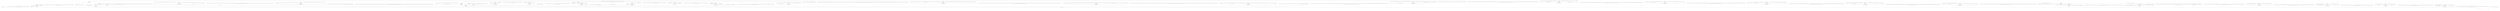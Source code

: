 digraph G { 

                graph [fontname = "STIX Two Math"];
                 node [fontname = "STIX Two Math"];
                 edge [fontname = "STIX Two Math"];
                rankdir=LR;
   node1 [shape="plaintext",label=""];
   
   node2 [shape="box",style="rounded",label="Mux\n h: ⟨⟨a, b⟩, ⟨c, d⟩⟩ ⟼ {⟨b, ⟨a, d, c⟩⟩}\n h*: ⟨A, ⟨B, C, D⟩⟩ ⟼ {⟨⟨B, A⟩, ⟨D, C⟩⟩}"];
   
   node3 [shape="box",style="rounded",label="MeetNDualDP\n h: a ⟼ {⟨a, a⟩}\n h*: ⟨r1, r2⟩ ⟼ {r1 ∨ r2}"];
   
   node4 [shape="box",style="rounded",label="IdentityDP\n h: f ⟼ {f}\n h*: r ⟼ {r}"];
   
   node5 [shape="plaintext",label="|"];
   
   node6 [shape="plaintext",label="|"];
   
   node7 [shape="box",style="rounded",label="Mux\n h: ⟨⟨a, b⟩, ⟨c, d, e⟩⟩ ⟼ {⟨b, ⟨⟨c, ⟨d, e⟩⟩, a⟩⟩}\n h*: ⟨A, ⟨⟨B, ⟨C, D⟩⟩, E⟩⟩ ⟼ {⟨⟨E, A⟩, ⟨B, C, D⟩⟩}"];
   
   node8 [shape="box",style="rounded",label="IdentityDP\n h: f ⟼ {f}\n h*: r ⟼ {r}"];
   
   node9 [shape="box",style="rounded",label="CatalogueDP\n h: f ⟼ Min { r_i | f_i ≽ f}\n h*: r ⟼ Max { f_i | r_i ≼ f}"];
   
   node10 [shape="box",style="rounded",label="Mux\n h: ⟨a, b, c, d, e, f, g, h, i, j, k, l⟩ ⟼ {⟨⟨h, k, ⟨⟨e, d, f, g⟩⟩, ⟨⟨a, c, b⟩⟩, ⟨⟨j, i⟩⟩⟩, l⟩}\n h*: ⟨⟨A, B, ⟨⟨C, D, E, F⟩⟩, ⟨⟨G, H, I⟩⟩, ⟨⟨J, K⟩⟩⟩, L⟩ ⟼ {⟨G, I, H, D, C, E, F, A, K, J, B, L⟩}"];
   
   node11 [shape="box",style="rounded",label="IdentityDP\n h: f ⟼ {f}\n h*: r ⟼ {r}"];
   
   node12 [shape="box",style="rounded",label="LimitMaximals\n h: f ⟼ {⟨⟩} if f ∈ ↓{⊤ s}, else ø\n h*: ⟨⟩ ⟼ {⊤ s}"];
   
   node13 [shape="plaintext",label="|"];
   
   node14 [shape="plaintext",label="|"];
   
   node15 [shape="box",style="rounded",label="Mux\n h: ⟨⟨a, b, ⟨⟨c, d, e, f⟩⟩, ⟨⟨g, h, i⟩⟩, ⟨⟨j, k⟩⟩⟩, ⟨⟩⟩ ⟼ {⟨⟨b, ⟨⟨c, d, e, f⟩⟩, ⟨⟨g, h, i⟩⟩, ⟨⟨j, k⟩⟩⟩, a⟩}\n h*: ⟨⟨A, ⟨⟨B, C, D, E⟩⟩, ⟨⟨F, G, H⟩⟩, ⟨⟨I, J⟩⟩⟩, K⟩ ⟼ {⟨⟨K, A, ⟨⟨B, C, D, E⟩⟩, ⟨⟨F, G, H⟩⟩, ⟨⟨I, J⟩⟩⟩, ⟨⟩⟩}"];
   
   node16 [shape="box",style="rounded",label="IdentityDP\n h: f ⟼ {f}\n h*: r ⟼ {r}"];
   
   node17 [shape="box",style="rounded",label="CatalogueDP\n h: f ⟼ Min { r_i | f_i ≽ f}\n h*: r ⟼ Max { f_i | r_i ≼ f}"];
   
   node18 [shape="plaintext",label="|"];
   
   node19 [shape="plaintext",label="|"];
   
   node20 [shape="box",style="rounded",label="IdentityDP\n h: f ⟼ {f}\n h*: r ⟼ {r}"];
   
   node21 [shape="plaintext",label="|"];
   
   node22 [shape="plaintext",label="|"];
   
   node23 [shape="box",style="rounded",label="Mux\n h: ⟨⟨⟨a, ⟨⟨b, c, d, e⟩⟩, ⟨⟨f, g, h⟩⟩, ⟨⟨i, j⟩⟩⟩, k⟩, ⟨l, m⟩⟩ ⟼ {⟨⟨a, ⟨⟨b, c, d, e⟩⟩, ⟨⟨f, g, h⟩⟩, ⟨⟨i, j⟩⟩⟩, ⟨⟨l, m⟩, k⟩⟩}\n h*: ⟨⟨A, ⟨⟨B, C, D, E⟩⟩, ⟨⟨F, G, H⟩⟩, ⟨⟨I, J⟩⟩⟩, ⟨⟨K, L⟩, M⟩⟩ ⟼ {⟨⟨⟨A, ⟨⟨B, C, D, E⟩⟩, ⟨⟨F, G, H⟩⟩, ⟨⟨I, J⟩⟩⟩, M⟩, ⟨K, L⟩⟩}"];
   
   node24 [shape="box",style="rounded",label="IdentityDP\n h: f ⟼ {f}\n h*: r ⟼ {r}"];
   
   node25 [shape="box",style="rounded",label="CatalogueDP\n h: f ⟼ Min { r_i | f_i ≽ f}\n h*: r ⟼ Max { f_i | r_i ≼ f}"];
   
   node26 [shape="box",style="rounded",label="Mux\n h: ⟨a, b, c, d⟩ ⟼ {⟨⟨a, b, d⟩, c⟩}\n h*: ⟨⟨A, B, C⟩, D⟩ ⟼ {⟨A, B, D, C⟩}"];
   
   node27 [shape="box",style="rounded",label="IdentityDP\n h: f ⟼ {f}\n h*: r ⟼ {r}"];
   
   node28 [shape="box",style="rounded",label="CatalogueDP\n h: f ⟼ Min { r_i | f_i ≽ f}\n h*: r ⟼ Max { f_i | r_i ≼ f}"];
   
   node29 [shape="plaintext",label="|"];
   
   node30 [shape="plaintext",label="|"];
   
   node31 [shape="box",style="rounded",label="Mux\n h: ⟨⟨a, b, c⟩, d⟩ ⟼ {⟨⟨b, c, d⟩, a⟩}\n h*: ⟨⟨A, B, C⟩, D⟩ ⟼ {⟨⟨D, A, B⟩, C⟩}"];
   
   node32 [shape="box",style="rounded",label="IdentityDP\n h: f ⟼ {f}\n h*: r ⟼ {r}"];
   
   node33 [shape="box",style="rounded",label="Conversion\n h: f ⟼ {ceil(f)}\n h*: r ⟼ {(float) r}"];
   
   node34 [shape="plaintext",label="|"];
   
   node35 [shape="plaintext",label="|"];
   
   node36 [shape="box",style="rounded",label="IdentityDP\n h: f ⟼ {f}\n h*: r ⟼ {r}"];
   
   node37 [shape="plaintext",label="|"];
   
   node38 [shape="plaintext",label="|"];
   
   node39 [shape="box",style="rounded",label="Mux\n h: ⟨⟨⟨a, b, c⟩, d⟩, e⟩ ⟼ {⟨⟨a, b, d⟩, ⟨e, c⟩⟩}\n h*: ⟨⟨A, B, C⟩, ⟨D, E⟩⟩ ⟼ {⟨⟨⟨A, B, E⟩, C⟩, D⟩}"];
   
   node40 [shape="box",style="rounded",label="IdentityDP\n h: f ⟼ {f}\n h*: r ⟼ {r}"];
   
   node41 [shape="box",style="rounded",label="CatalogueDP\n h: f ⟼ Min { r_i | f_i ≽ f}\n h*: r ⟼ Max { f_i | r_i ≼ f}"];
   
   node42 [shape="box",style="rounded",label="IdentityDP\n h: f ⟼ {f}\n h*: r ⟼ {r}"];
   
   node43 [shape="plaintext",label="|"];
   
   node44 [shape="plaintext",label="|"];
   
   node45 [shape="box",style="rounded",label="Mux\n h: ⟨⟨a, b⟩, c⟩ ⟼ {⟨a, ⟨c, b⟩⟩}\n h*: ⟨A, ⟨B, C⟩⟩ ⟼ {⟨⟨A, C⟩, B⟩}"];
   
   node46 [shape="box",style="rounded",label="IdentityDP\n h: f ⟼ {f}\n h*: r ⟼ {r}"];
   
   node47 [shape="box",style="rounded",label="SumNDP\n h: ⟨f1, f2⟩ ⟼ {f1 + f2}\n h*: r ⟼  {⟨f1, f2⟩ | f1+f2 = r}"];
   
   node48 [shape="plaintext",label="|"];
   
   node49 [shape="plaintext",label="|"];
   
   node50 [shape="plaintext",label="|"];
   
   node51 [shape="plaintext",label="|"];
   
   node52 [shape="box",style="rounded",label="Mux\n h: ⟨⟨a, b, c⟩, ⟨d, e⟩⟩ ⟼ {⟨⟨a, b, d, e⟩, c⟩}\n h*: ⟨⟨A, B, C, D⟩, E⟩ ⟼ {⟨⟨A, B, E⟩, ⟨C, D⟩⟩}"];
   
   node53 [shape="box",style="rounded",label="IdentityDP\n h: f ⟼ {f}\n h*: r ⟼ {r}"];
   
   node54 [shape="box",style="rounded",label="Limit\n h: f ⟼ {⟨⟩} if f ≼ 10, else ø\n h*: ⟨⟩ ⟼ {10}"];
   
   node55 [shape="plaintext",label="|"];
   
   node56 [shape="plaintext",label="|"];
   
   node57 [shape="box",style="rounded",label="Mux\n h: ⟨⟨a, b, c, d⟩, ⟨⟩⟩ ⟼ {⟨⟨b, d⟩, ⟨c, a⟩⟩}\n h*: ⟨⟨A, B⟩, ⟨C, D⟩⟩ ⟼ {⟨⟨D, A, C, B⟩, ⟨⟩⟩}"];
   
   node58 [shape="box",style="rounded",label="IdentityDP\n h: f ⟼ {f}\n h*: r ⟼ {r}"];
   
   node59 [shape="box",style="rounded",label="CatalogueDP\n h: f ⟼ Min { r_i | f_i ≽ f}\n h*: r ⟼ Max { f_i | r_i ≼ f}"];
   
   node60 [shape="plaintext",label="|"];
   
   node61 [shape="plaintext",label="|"];
   
   node62 [shape="box",style="rounded",label="IdentityDP\n h: f ⟼ {f}\n h*: r ⟼ {r}"];
   
   node63 [shape="plaintext",label="|"];
   
   node64 [shape="plaintext",label="|"];
   
   node65 [shape="box",style="rounded",label="Mux\n h: ⟨⟨⟨a, b⟩, ⟨c, d, e⟩⟩, f⟩ ⟼ {⟨⟨a, ⟨⟨e, d⟩⟩, c⟩, ⟨f, b⟩⟩}\n h*: ⟨⟨A, ⟨⟨B, C⟩⟩, D⟩, ⟨E, F⟩⟩ ⟼ {⟨⟨⟨A, F⟩, ⟨D, C, B⟩⟩, E⟩}"];
   
   node66 [shape="box",style="rounded",label="IdentityDP\n h: f ⟼ {f}\n h*: r ⟼ {r}"];
   
   node67 [shape="box",style="rounded",label="SumNDP\n h: ⟨f1, f2⟩ ⟼ {f1 + f2}\n h*: r ⟼  {⟨f1, f2⟩ | f1+f2 = r}"];
   
   node68 [shape="plaintext",label="|"];
   
   node69 [shape="plaintext",label="|"];
   
   node70 [shape="plaintext",label="|"];
   
   node71 [shape="plaintext",label="|"];
   
   node72 [shape="box",style="rounded",label="Mux\n h: ⟨⟨a, ⟨⟨b, c, d, e⟩⟩, ⟨⟨f, g, h⟩⟩, ⟨⟨i, j⟩⟩⟩, ⟨⟨k, ⟨⟨l, m⟩⟩, n⟩, o⟩⟩ ⟼ {⟨⟨⟨⟨b, c, d, e⟩⟩, ⟨⟨f, g, h⟩⟩, ⟨⟨i, j⟩⟩, ⟨⟨l, m⟩⟩, n, o⟩, ⟨k, a⟩⟩}\n h*: ⟨⟨⟨⟨A, B, C, D⟩⟩, ⟨⟨E, F, G⟩⟩, ⟨⟨H, I⟩⟩, ⟨⟨J, K⟩⟩, L, M⟩, ⟨N, O⟩⟩ ⟼ {⟨⟨O, ⟨⟨A, B, C, D⟩⟩, ⟨⟨E, F, G⟩⟩, ⟨⟨H, I⟩⟩⟩, ⟨⟨N, ⟨⟨J, K⟩⟩, L⟩, M⟩⟩}"];
   
   node73 [shape="box",style="rounded",label="IdentityDP\n h: f ⟼ {f}\n h*: r ⟼ {r}"];
   
   node74 [shape="box",style="rounded",label="SumNDP\n h: ⟨f1, f2⟩ ⟼ {f1 + f2}\n h*: r ⟼  {⟨f1, f2⟩ | f1+f2 = r}"];
   
   node75 [shape="plaintext",label="|"];
   
   node76 [shape="plaintext",label="|"];
   
   node77 [shape="box",style="rounded",label="Mux\n h: ⟨⟨⟨⟨a, b, c, d⟩⟩, ⟨⟨e, f, g⟩⟩, ⟨⟨h, i⟩⟩, ⟨⟨j, k⟩⟩, l, m⟩, n⟩ ⟼ {⟨⟨⟨⟨a, b, c, d⟩⟩, ⟨⟨e, f, g⟩⟩, ⟨⟨h, i⟩⟩, ⟨⟨j, k⟩⟩, l, n⟩, m⟩}\n h*: ⟨⟨⟨⟨A, B, C, D⟩⟩, ⟨⟨E, F, G⟩⟩, ⟨⟨H, I⟩⟩, ⟨⟨J, K⟩⟩, L, M⟩, N⟩ ⟼ {⟨⟨⟨⟨A, B, C, D⟩⟩, ⟨⟨E, F, G⟩⟩, ⟨⟨H, I⟩⟩, ⟨⟨J, K⟩⟩, L, N⟩, M⟩}"];
   
   node78 [shape="box",style="rounded",label="IdentityDP\n h: f ⟼ {f}\n h*: r ⟼ {r}"];
   
   node79 [shape="box",style="rounded",label="CatalogueDP\n h: f ⟼ Min { r_i | f_i ≽ f}\n h*: r ⟼ Max { f_i | r_i ≼ f}"];
   
   node80 [shape="plaintext",label="|"];
   
   node81 [shape="plaintext",label="|"];
   
   node82 [shape="box",style="rounded",label="Mux\n h: ⟨⟨⟨⟨a, b, c, d⟩⟩, ⟨⟨e, f, g⟩⟩, ⟨⟨h, i⟩⟩, ⟨⟨j, k⟩⟩, l, m⟩, ⟨n, o, p⟩⟩ ⟼ {⟨⟨⟨⟨a, b, c, d⟩⟩, ⟨⟨e, f, g⟩⟩, ⟨⟨j, k⟩⟩, l, m, n, o, p⟩, ⟨i, h⟩⟩}\n h*: ⟨⟨⟨⟨A, B, C, D⟩⟩, ⟨⟨E, F, G⟩⟩, ⟨⟨H, I⟩⟩, J, K, L, M, N⟩, ⟨O, P⟩⟩ ⟼ {⟨⟨⟨⟨A, B, C, D⟩⟩, ⟨⟨E, F, G⟩⟩, ⟨⟨P, O⟩⟩, ⟨⟨H, I⟩⟩, J, K⟩, ⟨L, M, N⟩⟩}"];
   
   node83 [shape="box",style="rounded",label="IdentityDP\n h: f ⟼ {f}\n h*: r ⟼ {r}"];
   
   node84 [shape="box",style="rounded",label="ProductNDP\n h: ⟨f1, f2⟩ ⟼ {f1⋅f2}\n h*: r ⟼ Max {⟨f1, f2⟩ | f1⋅f2 ≤ r}"];
   
   node85 [shape="plaintext",label="|"];
   
   node86 [shape="plaintext",label="|"];
   
   node87 [shape="box",style="rounded",label="IdentityDP\n h: f ⟼ {f}\n h*: r ⟼ {r}"];
   
   node88 [shape="plaintext",label="|"];
   
   node89 [shape="plaintext",label="|"];
   
   node90 [shape="box",style="rounded",label="Mux\n h: ⟨⟨⟨⟨⟨a, b, c, d⟩⟩, ⟨⟨e, f, g⟩⟩, ⟨⟨h, i⟩⟩, j, k, l, m, n⟩, o⟩, p⟩ ⟼ {⟨⟨⟨⟨e, f, g⟩⟩, ⟨⟨h, i⟩⟩, j, l, m, n, o, k⟩, ⟨b, a, c, d, p⟩⟩}\n h*: ⟨⟨⟨⟨A, B, C⟩⟩, ⟨⟨D, E⟩⟩, F, G, H, I, J, K⟩, ⟨L, M, N, O, P⟩⟩ ⟼ {⟨⟨⟨⟨⟨M, L, N, O⟩⟩, ⟨⟨A, B, C⟩⟩, ⟨⟨D, E⟩⟩, F, K, G, H, I⟩, J⟩, P⟩}"];
   
   node91 [shape="box",style="rounded",label="IdentityDP\n h: f ⟼ {f}\n h*: r ⟼ {r}"];
   
   node92 [shape="box",style="rounded",label="CatalogueDP\n h: f ⟼ Min { r_i | f_i ≽ f}\n h*: r ⟼ Max { f_i | r_i ≼ f}"];
   
   node93 [shape="plaintext",label="|"];
   
   node94 [shape="plaintext",label="|"];
   
   node95 [shape="plaintext",label="|"];
   
   node96 [shape="plaintext",label="|"];
   
   node97 [shape="box",style="rounded",label="Mux\n h: ⟨a, ⟨⟨⟨⟨b, c, d⟩⟩, ⟨⟨e, f⟩⟩, g, h, i, j, k, l⟩, ⟨m, n, o⟩⟩⟩ ⟼ {⟨⟨⟨⟨b, c, d⟩⟩, g, h, i, j, k, l, m, n, o⟩, ⟨f, e, a⟩⟩}\n h*: ⟨⟨⟨⟨A, B, C⟩⟩, D, E, F, G, H, I, J, K, L⟩, ⟨M, N, O⟩⟩ ⟼ {⟨O, ⟨⟨⟨⟨A, B, C⟩⟩, ⟨⟨N, M⟩⟩, D, E, F, G, H, I⟩, ⟨J, K, L⟩⟩⟩}"];
   
   node98 [shape="box",style="rounded",label="IdentityDP\n h: f ⟼ {f}\n h*: r ⟼ {r}"];
   
   node99 [shape="box",style="rounded",label="CatalogueDP\n h: f ⟼ Min { r_i | f_i ≽ f}\n h*: r ⟼ Max { f_i | r_i ≼ f}"];
   
   node100 [shape="plaintext",label="|"];
   
   node101 [shape="plaintext",label="|"];
   
   node102 [shape="box",style="rounded",label="Mux\n h: ⟨⟨⟨⟨a, b, c⟩⟩, d, e, f, g, h, i, j, k, l⟩, ⟨m, n, o⟩⟩ ⟼ {⟨⟨⟨⟨a, b, c⟩⟩, d, e, f, h, i, j, k, l, m, n⟩, ⟨o, g⟩⟩}\n h*: ⟨⟨⟨⟨A, B, C⟩⟩, D, E, F, G, H, I, J, K, L, M⟩, ⟨N, O⟩⟩ ⟼ {⟨⟨⟨⟨A, B, C⟩⟩, D, E, F, O, G, H, I, J, K⟩, ⟨L, M, N⟩⟩}"];
   
   node103 [shape="box",style="rounded",label="IdentityDP\n h: f ⟼ {f}\n h*: r ⟼ {r}"];
   
   node104 [shape="box",style="rounded",label="SumNDP\n h: ⟨f1, f2⟩ ⟼ {f1 + f2}\n h*: r ⟼  {⟨f1, f2⟩ | f1+f2 = r}"];
   
   node105 [shape="plaintext",label="|"];
   
   node106 [shape="plaintext",label="|"];
   
   node107 [shape="box",style="rounded",label="Mux\n h: ⟨⟨⟨⟨a, b, c⟩⟩, d, e, f, g, h, i, j, k, l, m⟩, n⟩ ⟼ {⟨⟨⟨⟨a, b, c⟩⟩, d, e, g, h, i, j, k, l, n⟩, ⟨m, f⟩⟩}\n h*: ⟨⟨⟨⟨A, B, C⟩⟩, D, E, F, G, H, I, J, K, L⟩, ⟨M, N⟩⟩ ⟼ {⟨⟨⟨⟨A, B, C⟩⟩, D, E, N, F, G, H, I, J, K, M⟩, L⟩}"];
   
   node108 [shape="box",style="rounded",label="IdentityDP\n h: f ⟼ {f}\n h*: r ⟼ {r}"];
   
   node109 [shape="box",style="rounded",label="SumNDP\n h: ⟨f1, f2⟩ ⟼ {f1 + f2}\n h*: r ⟼  {⟨f1, f2⟩ | f1+f2 = r}"];
   
   node110 [shape="plaintext",label="|"];
   
   node111 [shape="plaintext",label="|"];
   
   node112 [shape="box",style="rounded",label="Mux\n h: ⟨⟨⟨⟨a, b, c⟩⟩, d, e, f, g, h, i, j, k, l⟩, m⟩ ⟼ {⟨⟨⟨⟨a, b, c⟩⟩, d, e, f, g, h, j, k, l⟩, ⟨i, m⟩⟩}\n h*: ⟨⟨⟨⟨A, B, C⟩⟩, D, E, F, G, H, I, J, K⟩, ⟨L, M⟩⟩ ⟼ {⟨⟨⟨⟨A, B, C⟩⟩, D, E, F, G, H, L, I, J, K⟩, M⟩}"];
   
   node113 [shape="box",style="rounded",label="IdentityDP\n h: f ⟼ {f}\n h*: r ⟼ {r}"];
   
   node114 [shape="box",style="rounded",label="SumNDP\n h: ⟨f1, f2⟩ ⟼ {f1 + f2}\n h*: r ⟼  {⟨f1, f2⟩ | f1+f2 = r}"];
   
   node115 [shape="plaintext",label="|"];
   
   node116 [shape="plaintext",label="|"];
   
   node117 [shape="box",style="rounded",label="Mux\n h: ⟨⟨⟨⟨a, b, c⟩⟩, d, e, f, g, h, i, j, k⟩, l⟩ ⟼ {⟨⟨⟨⟨a, b, c⟩⟩, d, e, f, g, h, j, l⟩, ⟨i, k⟩⟩}\n h*: ⟨⟨⟨⟨A, B, C⟩⟩, D, E, F, G, H, I, J⟩, ⟨K, L⟩⟩ ⟼ {⟨⟨⟨⟨A, B, C⟩⟩, D, E, F, G, H, K, I, L⟩, J⟩}"];
   
   node118 [shape="box",style="rounded",label="IdentityDP\n h: f ⟼ {f}\n h*: r ⟼ {r}"];
   
   node119 [shape="box",style="rounded",label="SumNDP\n h: ⟨f1, f2⟩ ⟼ {f1 + f2}\n h*: r ⟼  {⟨f1, f2⟩ | f1+f2 = r}"];
   
   node120 [shape="plaintext",label="|"];
   
   node121 [shape="plaintext",label="|"];
   
   node122 [shape="box",style="rounded",label="Mux\n h: ⟨⟨⟨⟨a, b, c⟩⟩, d, e, f, g, h, i, j⟩, k⟩ ⟼ {⟨⟨d, e, f, g, h, i⟩, ⟨⟨⟩, ⟨⟨⟨a, b, c⟩⟩, j, k⟩⟩⟩}\n h*: ⟨⟨A, B, C, D, E, F⟩, ⟨⟨⟩, ⟨⟨⟨G, H, I⟩⟩, J, K⟩⟩⟩ ⟼ {⟨⟨⟨⟨G, H, I⟩⟩, A, B, C, D, E, F, J⟩, K⟩}"];
   
   node123 [shape="box",style="rounded",label="IdentityDP\n h: f ⟼ {f}\n h*: r ⟼ {r}"];
   
   node124 [shape="box",style="rounded",label="ConstantMinimals\n h: ⟨⟩ ⟼ {0 m}\n h*: r ⟼ {⟨⟩} if r ∈ ↑{0 m}, else ø"];
   
   node125 [shape="box",style="rounded",label="IdentityDP\n h: f ⟼ {f}\n h*: r ⟼ {r}"];
   
   node126 [shape="plaintext",label="|"];
   
   node127 [shape="plaintext",label="|"];
   
   node128 [shape="box",style="rounded",label="Mux\n h: ⟨a, ⟨⟨⟨b, c, d⟩⟩, e, f⟩⟩ ⟼ {⟨⟨⟩, ⟨⟨⟨b, c, d⟩⟩, a, e, f⟩⟩}\n h*: ⟨⟨⟩, ⟨⟨⟨A, B, C⟩⟩, D, E, F⟩⟩ ⟼ {⟨D, ⟨⟨⟨A, B, C⟩⟩, E, F⟩⟩}"];
   
   node129 [shape="box",style="rounded",label="Constant\n h: ⟨⟩ ⟼ {⟨1 person/car⟩}\n h*: r ⟼ {⟨⟩} if r ≼ ⟨1 person/car⟩, else ø"];
   
   node130 [shape="box",style="rounded",label="IdentityDP\n h: f ⟼ {f}\n h*: r ⟼ {r}"];
   
   node131 [shape="plaintext",label="|"];
   
   node132 [shape="plaintext",label="|"];
   
   node133 [shape="box",style="rounded",label="Mux\n h: ⟨⟨a⟩, ⟨⟨⟨b, c, d⟩⟩, e, f, g⟩⟩ ⟼ {⟨b, d, c, a, e, f, g⟩}\n h*: ⟨A, B, C, D, E, F, G⟩ ⟼ {⟨⟨D⟩, ⟨⟨⟨A, C, B⟩⟩, E, F, G⟩⟩}"];
   
   node134 [shape="box",style="rounded",label="CatalogueDP\n h: f ⟼ Min { r_i | f_i ≽ f}\n h*: r ⟼ Max { f_i | r_i ≼ f}"];
   
   node135 [shape="plaintext",label="|"];
   
   node136 [shape="plaintext",label="|"];
   
   node137 [shape="box",style="rounded",label="Mux\n h: ⟨⟨a, b, c, d, e, f⟩, ⟨g, h, i, j⟩⟩ ⟼ {⟨⟨a, b, c, d, e, f, g, h, j⟩, i⟩}\n h*: ⟨⟨A, B, C, D, E, F, G, H, I⟩, J⟩ ⟼ {⟨⟨A, B, C, D, E, F⟩, ⟨G, H, J, I⟩⟩}"];
   
   node138 [shape="box",style="rounded",label="IdentityDP\n h: f ⟼ {f}\n h*: r ⟼ {r}"];
   
   node139 [shape="box",style="rounded",label="Conversion\n h: f ⟼ {f × 1609.344000}\n h*: r ⟼ {r × 0.000621}"];
   
   node140 [shape="plaintext",label="|"];
   
   node141 [shape="plaintext",label="|"];
   
   node142 [shape="box",style="rounded",label="Mux\n h: ⟨⟨a, b, c, d, e, f, g, h, i⟩, j⟩ ⟼ {⟨⟨a, c, d, e, h, i, j⟩, ⟨f, g, b⟩⟩}\n h*: ⟨⟨A, B, C, D, E, F, G⟩, ⟨H, I, J⟩⟩ ⟼ {⟨⟨A, J, B, C, D, H, I, E, F⟩, G⟩}"];
   
   node143 [shape="box",style="rounded",label="IdentityDP\n h: f ⟼ {f}\n h*: r ⟼ {r}"];
   
   node144 [shape="box",style="rounded",label="SumNDP\n h: ⟨f1, f2, f3⟩ ⟼ {f1 + f2 + f3}\n h*: r ⟼  {⟨f1, f2, f3⟩ | f1+f2+f3 = r}"];
   
   node145 [shape="plaintext",label="|"];
   
   node146 [shape="plaintext",label="|"];
   
   node147 [shape="box",style="rounded",label="Mux\n h: ⟨⟨a, b, c, d, e, f, g⟩, h⟩ ⟼ {⟨⟨a, b, c, d, f, g, h⟩, e⟩}\n h*: ⟨⟨A, B, C, D, E, F, G⟩, H⟩ ⟼ {⟨⟨A, B, C, D, H, E, F⟩, G⟩}"];
   
   node148 [shape="box",style="rounded",label="IdentityDP\n h: f ⟼ {f}\n h*: r ⟼ {r}"];
   
   node149 [shape="box",style="rounded",label="Conversion\n h: f ⟼ {f × 1609.344000}\n h*: r ⟼ {r × 0.000621}"];
   
   node150 [shape="plaintext",label="|"];
   
   node151 [shape="plaintext",label="|"];
   
   node152 [shape="box",style="rounded",label="Mux\n h: ⟨⟨a, b, c, d, e, f, g⟩, h⟩ ⟼ {⟨⟨a, b, c, e, f, h⟩, ⟨d, g⟩⟩}\n h*: ⟨⟨A, B, C, D, E, F⟩, ⟨G, H⟩⟩ ⟼ {⟨⟨A, B, C, G, D, E, H⟩, F⟩}"];
   
   node153 [shape="box",style="rounded",label="IdentityDP\n h: f ⟼ {f}\n h*: r ⟼ {r}"];
   
   node154 [shape="box",style="rounded",label="SumNDP\n h: ⟨f1, f2⟩ ⟼ {f1 + f2}\n h*: r ⟼  {⟨f1, f2⟩ | f1+f2 = r}"];
   
   node155 [shape="plaintext",label="|"];
   
   node156 [shape="plaintext",label="|"];
   
   node157 [shape="box",style="rounded",label="Mux\n h: ⟨⟨a, b, c, d, e, f⟩, g⟩ ⟼ {⟨⟨g, f, b, e, c⟩, ⟨a, d⟩⟩}\n h*: ⟨⟨A, B, C, D, E⟩, ⟨F, G⟩⟩ ⟼ {⟨⟨F, C, E, G, D, B⟩, A⟩}"];
   
   node158 [label="|",shape="plaintext"];
   
   node159 [label="|",shape="plaintext"];
   
   node160 [shape="plaintext",label=""];
   
   node1->node158 [label="PosetProduct(2: R[m/s],R[])",arrowhead="none"];
   node2->node5 [label="PosetProduct(2: R[],PosetProduct(3: R[m/s],R[],R[s]))",arrowhead="none"];
   node3->node6 [label="PosetProduct(2: R[],R[])",arrowhead="none"];
   node4->node6 [label="PosetProduct(3: R[m/s],R[],R[s])",arrowhead="none"];
   node5->node3 [label="R[]",arrowhead="none"];
   node5->node4 [label="PosetProduct(3: R[m/s],R[],R[s])",arrowhead="none"];
   node6->node7 [label="PosetProduct(2: PosetProduct(2: R[],R[]),PosetProduct(3: R[m/s],R[],R[s]))",arrowhead="none"];
   node7->node95 [label="PosetProduct(2: R[],PosetProduct(2: PosetProduct(2: R[m/s],PosetProduct(2: R[],R[s])),R[]))",arrowhead="none"];
   node8->node96 [label="R[]",arrowhead="none"];
   node9->node10 [label="PosetProduct(12: R[m/s],R[m/s²],R[m/s²],R[],R[],R[],R[Hz],R[],R[],R[kg*m/s],R[],R[s])",arrowhead="none"];
   node10->node13 [label="PosetProduct(2: PosetProduct(5: R[],R[],PosetProduct(1: PosetProduct(4: R[],R[],R[],R[Hz])),PosetProduct(1: PosetProduct(3: R[m/s],R[m/s²],R[m/s²])),PosetProduct(1: PosetProduct(2: R[kg*m/s],R[]))),R[s])",arrowhead="none"];
   node11->node14 [label="PosetProduct(5: R[],R[],PosetProduct(1: PosetProduct(4: R[],R[],R[],R[Hz])),PosetProduct(1: PosetProduct(3: R[m/s],R[m/s²],R[m/s²])),PosetProduct(1: PosetProduct(2: R[kg*m/s],R[])))",arrowhead="none"];
   node12->node14 [label="PosetProduct([])",arrowhead="none"];
   node13->node11 [label="PosetProduct(5: R[],R[],PosetProduct(1: PosetProduct(4: R[],R[],R[],R[Hz])),PosetProduct(1: PosetProduct(3: R[m/s],R[m/s²],R[m/s²])),PosetProduct(1: PosetProduct(2: R[kg*m/s],R[])))",arrowhead="none"];
   node13->node12 [label="R[s]",arrowhead="none"];
   node14->node15 [label="PosetProduct(2: PosetProduct(5: R[],R[],PosetProduct(1: PosetProduct(4: R[],R[],R[],R[Hz])),PosetProduct(1: PosetProduct(3: R[m/s],R[m/s²],R[m/s²])),PosetProduct(1: PosetProduct(2: R[kg*m/s],R[]))),PosetProduct([]))",arrowhead="none"];
   node15->node18 [label="PosetProduct(2: PosetProduct(4: R[],PosetProduct(1: PosetProduct(4: R[],R[],R[],R[Hz])),PosetProduct(1: PosetProduct(3: R[m/s],R[m/s²],R[m/s²])),PosetProduct(1: PosetProduct(2: R[kg*m/s],R[]))),R[])",arrowhead="none"];
   node16->node19 [label="PosetProduct(4: R[],PosetProduct(1: PosetProduct(4: R[],R[],R[],R[Hz])),PosetProduct(1: PosetProduct(3: R[m/s],R[m/s²],R[m/s²])),PosetProduct(1: PosetProduct(2: R[kg*m/s],R[])))",arrowhead="none"];
   node17->node19 [label="R[op]",arrowhead="none"];
   node18->node16 [label="PosetProduct(4: R[],PosetProduct(1: PosetProduct(4: R[],R[],R[],R[Hz])),PosetProduct(1: PosetProduct(3: R[m/s],R[m/s²],R[m/s²])),PosetProduct(1: PosetProduct(2: R[kg*m/s],R[])))",arrowhead="none"];
   node18->node17 [label="R[]",arrowhead="none"];
   node19->node22 [label="PosetProduct(2: PosetProduct(4: R[],PosetProduct(1: PosetProduct(4: R[],R[],R[],R[Hz])),PosetProduct(1: PosetProduct(3: R[m/s],R[m/s²],R[m/s²])),PosetProduct(1: PosetProduct(2: R[kg*m/s],R[]))),R[op])",arrowhead="none"];
   node20->node22 [label="PosetProduct(2: R[],R[s])",arrowhead="none"];
   node21->node9 [label="R[m/s]",arrowhead="none"];
   node21->node20 [label="PosetProduct(2: R[],R[s])",arrowhead="none"];
   node22->node23 [label="PosetProduct(2: PosetProduct(2: PosetProduct(4: R[],PosetProduct(1: PosetProduct(4: R[],R[],R[],R[Hz])),PosetProduct(1: PosetProduct(3: R[m/s],R[m/s²],R[m/s²])),PosetProduct(1: PosetProduct(2: R[kg*m/s],R[]))),R[op]),PosetProduct(2: R[],R[s]))",arrowhead="none"];
   node23->node70 [label="PosetProduct(2: PosetProduct(4: R[],PosetProduct(1: PosetProduct(4: R[],R[],R[],R[Hz])),PosetProduct(1: PosetProduct(3: R[m/s],R[m/s²],R[m/s²])),PosetProduct(1: PosetProduct(2: R[kg*m/s],R[]))),PosetProduct(2: PosetProduct(2: R[],R[s]),R[op]))",arrowhead="none"];
   node24->node71 [label="PosetProduct(4: R[],PosetProduct(1: PosetProduct(4: R[],R[],R[],R[Hz])),PosetProduct(1: PosetProduct(3: R[m/s],R[m/s²],R[m/s²])),PosetProduct(1: PosetProduct(2: R[kg*m/s],R[])))",arrowhead="none"];
   node25->node26 [label="PosetProduct(4: R[],R[],R[s],R[])",arrowhead="none"];
   node26->node29 [label="PosetProduct(2: PosetProduct(3: R[],R[],R[]),R[s])",arrowhead="none"];
   node27->node30 [label="PosetProduct(3: R[],R[],R[])",arrowhead="none"];
   node28->node30 [label="R[op]",arrowhead="none"];
   node29->node27 [label="PosetProduct(3: R[],R[],R[])",arrowhead="none"];
   node29->node28 [label="R[s]",arrowhead="none"];
   node30->node31 [label="PosetProduct(2: PosetProduct(3: R[],R[],R[]),R[op])",arrowhead="none"];
   node31->node34 [label="PosetProduct(2: PosetProduct(3: R[],R[],R[op]),R[])",arrowhead="none"];
   node32->node35 [label="PosetProduct(3: R[],R[],R[op])",arrowhead="none"];
   node33->node35 [label="ℕ",arrowhead="none"];
   node34->node32 [label="PosetProduct(3: R[],R[],R[op])",arrowhead="none"];
   node34->node33 [label="R[]",arrowhead="none"];
   node35->node38 [label="PosetProduct(2: PosetProduct(3: R[],R[],R[op]),ℕ)",arrowhead="none"];
   node36->node38 [label="R[s]",arrowhead="none"];
   node37->node25 [label="R[]",arrowhead="none"];
   node37->node36 [label="R[s]",arrowhead="none"];
   node38->node39 [label="PosetProduct(2: PosetProduct(2: PosetProduct(3: R[],R[],R[op]),ℕ),R[s])",arrowhead="none"];
   node39->node50 [label="PosetProduct(2: PosetProduct(3: R[],R[],ℕ),PosetProduct(2: R[s],R[op]))",arrowhead="none"];
   node40->node51 [label="PosetProduct(3: R[],R[],ℕ)",arrowhead="none"];
   node41->node44 [label="PosetProduct(2: R[Hz],R[op])",arrowhead="none"];
   node42->node44 [label="R[op]",arrowhead="none"];
   node43->node41 [label="R[s]",arrowhead="none"];
   node43->node42 [label="R[op]",arrowhead="none"];
   node44->node45 [label="PosetProduct(2: PosetProduct(2: R[Hz],R[op]),R[op])",arrowhead="none"];
   node45->node48 [label="PosetProduct(2: R[Hz],PosetProduct(2: R[op],R[op]))",arrowhead="none"];
   node46->node49 [label="R[Hz]",arrowhead="none"];
   node47->node49 [label="R[op]",arrowhead="none"];
   node48->node46 [label="R[Hz]",arrowhead="none"];
   node48->node47 [label="PosetProduct(2: R[op],R[op])",arrowhead="none"];
   node49->node51 [label="PosetProduct(2: R[Hz],R[op])",arrowhead="none"];
   node50->node40 [label="PosetProduct(3: R[],R[],ℕ)",arrowhead="none"];
   node50->node43 [label="PosetProduct(2: R[s],R[op])",arrowhead="none"];
   node51->node52 [label="PosetProduct(2: PosetProduct(3: R[],R[],ℕ),PosetProduct(2: R[Hz],R[op]))",arrowhead="none"];
   node52->node55 [label="PosetProduct(2: PosetProduct(4: R[],R[],R[Hz],R[op]),ℕ)",arrowhead="none"];
   node53->node56 [label="PosetProduct(4: R[],R[],R[Hz],R[op])",arrowhead="none"];
   node54->node56 [label="PosetProduct([])",arrowhead="none"];
   node55->node53 [label="PosetProduct(4: R[],R[],R[Hz],R[op])",arrowhead="none"];
   node55->node54 [label="ℕ",arrowhead="none"];
   node56->node57 [label="PosetProduct(2: PosetProduct(4: R[],R[],R[Hz],R[op]),PosetProduct([]))",arrowhead="none"];
   node57->node60 [label="PosetProduct(2: PosetProduct(2: R[],R[op]),PosetProduct(2: R[Hz],R[]))",arrowhead="none"];
   node58->node61 [label="PosetProduct(2: R[],R[op])",arrowhead="none"];
   node59->node61 [label="PosetProduct(3: R[s],R[pixel/sr],R[Hz])",arrowhead="none"];
   node60->node58 [label="PosetProduct(2: R[],R[op])",arrowhead="none"];
   node60->node59 [label="PosetProduct(2: R[Hz],R[])",arrowhead="none"];
   node61->node64 [label="PosetProduct(2: PosetProduct(2: R[],R[op]),PosetProduct(3: R[s],R[pixel/sr],R[Hz]))",arrowhead="none"];
   node62->node64 [label="R[op]",arrowhead="none"];
   node63->node37 [label="PosetProduct(2: R[],R[s])",arrowhead="none"];
   node63->node62 [label="R[op]",arrowhead="none"];
   node64->node65 [label="PosetProduct(2: PosetProduct(2: PosetProduct(2: R[],R[op]),PosetProduct(3: R[s],R[pixel/sr],R[Hz])),R[op])",arrowhead="none"];
   node65->node68 [label="PosetProduct(2: PosetProduct(3: R[],PosetProduct(1: PosetProduct(2: R[Hz],R[pixel/sr])),R[s]),PosetProduct(2: R[op],R[op]))",arrowhead="none"];
   node66->node69 [label="PosetProduct(3: R[],PosetProduct(1: PosetProduct(2: R[Hz],R[pixel/sr])),R[s])",arrowhead="none"];
   node67->node69 [label="R[op]",arrowhead="none"];
   node68->node66 [label="PosetProduct(3: R[],PosetProduct(1: PosetProduct(2: R[Hz],R[pixel/sr])),R[s])",arrowhead="none"];
   node68->node67 [label="PosetProduct(2: R[op],R[op])",arrowhead="none"];
   node69->node71 [label="PosetProduct(2: PosetProduct(3: R[],PosetProduct(1: PosetProduct(2: R[Hz],R[pixel/sr])),R[s]),R[op])",arrowhead="none"];
   node70->node24 [label="PosetProduct(4: R[],PosetProduct(1: PosetProduct(4: R[],R[],R[],R[Hz])),PosetProduct(1: PosetProduct(3: R[m/s],R[m/s²],R[m/s²])),PosetProduct(1: PosetProduct(2: R[kg*m/s],R[])))",arrowhead="none"];
   node70->node63 [label="PosetProduct(2: PosetProduct(2: R[],R[s]),R[op])",arrowhead="none"];
   node71->node72 [label="PosetProduct(2: PosetProduct(4: R[],PosetProduct(1: PosetProduct(4: R[],R[],R[],R[Hz])),PosetProduct(1: PosetProduct(3: R[m/s],R[m/s²],R[m/s²])),PosetProduct(1: PosetProduct(2: R[kg*m/s],R[]))),PosetProduct(2: PosetProduct(3: R[],PosetProduct(1: PosetProduct(2: R[Hz],R[pixel/sr])),R[s]),R[op]))",arrowhead="none"];
   node72->node75 [label="PosetProduct(2: PosetProduct(6: PosetProduct(1: PosetProduct(4: R[],R[],R[],R[Hz])),PosetProduct(1: PosetProduct(3: R[m/s],R[m/s²],R[m/s²])),PosetProduct(1: PosetProduct(2: R[kg*m/s],R[])),PosetProduct(1: PosetProduct(2: R[Hz],R[pixel/sr])),R[s],R[op]),PosetProduct(2: R[],R[]))",arrowhead="none"];
   node73->node76 [label="PosetProduct(6: PosetProduct(1: PosetProduct(4: R[],R[],R[],R[Hz])),PosetProduct(1: PosetProduct(3: R[m/s],R[m/s²],R[m/s²])),PosetProduct(1: PosetProduct(2: R[kg*m/s],R[])),PosetProduct(1: PosetProduct(2: R[Hz],R[pixel/sr])),R[s],R[op])",arrowhead="none"];
   node74->node76 [label="R[]",arrowhead="none"];
   node75->node73 [label="PosetProduct(6: PosetProduct(1: PosetProduct(4: R[],R[],R[],R[Hz])),PosetProduct(1: PosetProduct(3: R[m/s],R[m/s²],R[m/s²])),PosetProduct(1: PosetProduct(2: R[kg*m/s],R[])),PosetProduct(1: PosetProduct(2: R[Hz],R[pixel/sr])),R[s],R[op])",arrowhead="none"];
   node75->node74 [label="PosetProduct(2: R[],R[])",arrowhead="none"];
   node76->node77 [label="PosetProduct(2: PosetProduct(6: PosetProduct(1: PosetProduct(4: R[],R[],R[],R[Hz])),PosetProduct(1: PosetProduct(3: R[m/s],R[m/s²],R[m/s²])),PosetProduct(1: PosetProduct(2: R[kg*m/s],R[])),PosetProduct(1: PosetProduct(2: R[Hz],R[pixel/sr])),R[s],R[op]),R[])",arrowhead="none"];
   node77->node80 [label="PosetProduct(2: PosetProduct(6: PosetProduct(1: PosetProduct(4: R[],R[],R[],R[Hz])),PosetProduct(1: PosetProduct(3: R[m/s],R[m/s²],R[m/s²])),PosetProduct(1: PosetProduct(2: R[kg*m/s],R[])),PosetProduct(1: PosetProduct(2: R[Hz],R[pixel/sr])),R[s],R[]),R[op])",arrowhead="none"];
   node78->node81 [label="PosetProduct(6: PosetProduct(1: PosetProduct(4: R[],R[],R[],R[Hz])),PosetProduct(1: PosetProduct(3: R[m/s],R[m/s²],R[m/s²])),PosetProduct(1: PosetProduct(2: R[kg*m/s],R[])),PosetProduct(1: PosetProduct(2: R[Hz],R[pixel/sr])),R[s],R[])",arrowhead="none"];
   node79->node81 [label="PosetProduct(3: R[CHF],R[g],R[W])",arrowhead="none"];
   node80->node78 [label="PosetProduct(6: PosetProduct(1: PosetProduct(4: R[],R[],R[],R[Hz])),PosetProduct(1: PosetProduct(3: R[m/s],R[m/s²],R[m/s²])),PosetProduct(1: PosetProduct(2: R[kg*m/s],R[])),PosetProduct(1: PosetProduct(2: R[Hz],R[pixel/sr])),R[s],R[])",arrowhead="none"];
   node80->node79 [label="R[op]",arrowhead="none"];
   node81->node82 [label="PosetProduct(2: PosetProduct(6: PosetProduct(1: PosetProduct(4: R[],R[],R[],R[Hz])),PosetProduct(1: PosetProduct(3: R[m/s],R[m/s²],R[m/s²])),PosetProduct(1: PosetProduct(2: R[kg*m/s],R[])),PosetProduct(1: PosetProduct(2: R[Hz],R[pixel/sr])),R[s],R[]),PosetProduct(3: R[CHF],R[g],R[W]))",arrowhead="none"];
   node82->node85 [label="PosetProduct(2: PosetProduct(8: PosetProduct(1: PosetProduct(4: R[],R[],R[],R[Hz])),PosetProduct(1: PosetProduct(3: R[m/s],R[m/s²],R[m/s²])),PosetProduct(1: PosetProduct(2: R[Hz],R[pixel/sr])),R[s],R[],R[CHF],R[g],R[W]),PosetProduct(2: R[],R[kg*m/s]))",arrowhead="none"];
   node83->node86 [label="PosetProduct(8: PosetProduct(1: PosetProduct(4: R[],R[],R[],R[Hz])),PosetProduct(1: PosetProduct(3: R[m/s],R[m/s²],R[m/s²])),PosetProduct(1: PosetProduct(2: R[Hz],R[pixel/sr])),R[s],R[],R[CHF],R[g],R[W])",arrowhead="none"];
   node84->node86 [label="R[kg*m/s]",arrowhead="none"];
   node85->node83 [label="PosetProduct(8: PosetProduct(1: PosetProduct(4: R[],R[],R[],R[Hz])),PosetProduct(1: PosetProduct(3: R[m/s],R[m/s²],R[m/s²])),PosetProduct(1: PosetProduct(2: R[Hz],R[pixel/sr])),R[s],R[],R[CHF],R[g],R[W])",arrowhead="none"];
   node85->node84 [label="PosetProduct(2: R[],R[kg*m/s])",arrowhead="none"];
   node86->node89 [label="PosetProduct(2: PosetProduct(8: PosetProduct(1: PosetProduct(4: R[],R[],R[],R[Hz])),PosetProduct(1: PosetProduct(3: R[m/s],R[m/s²],R[m/s²])),PosetProduct(1: PosetProduct(2: R[Hz],R[pixel/sr])),R[s],R[],R[CHF],R[g],R[W]),R[kg*m/s])",arrowhead="none"];
   node87->node89 [label="R[]",arrowhead="none"];
   node88->node21 [label="PosetProduct(2: R[m/s],PosetProduct(2: R[],R[s]))",arrowhead="none"];
   node88->node87 [label="R[]",arrowhead="none"];
   node89->node90 [label="PosetProduct(2: PosetProduct(2: PosetProduct(8: PosetProduct(1: PosetProduct(4: R[],R[],R[],R[Hz])),PosetProduct(1: PosetProduct(3: R[m/s],R[m/s²],R[m/s²])),PosetProduct(1: PosetProduct(2: R[Hz],R[pixel/sr])),R[s],R[],R[CHF],R[g],R[W]),R[kg*m/s]),R[])",arrowhead="none"];
   node90->node93 [label="PosetProduct(2: PosetProduct(8: PosetProduct(1: PosetProduct(3: R[m/s],R[m/s²],R[m/s²])),PosetProduct(1: PosetProduct(2: R[Hz],R[pixel/sr])),R[s],R[CHF],R[g],R[W],R[kg*m/s],R[]),PosetProduct(5: R[],R[],R[],R[Hz],R[]))",arrowhead="none"];
   node91->node94 [label="PosetProduct(8: PosetProduct(1: PosetProduct(3: R[m/s],R[m/s²],R[m/s²])),PosetProduct(1: PosetProduct(2: R[Hz],R[pixel/sr])),R[s],R[CHF],R[g],R[W],R[kg*m/s],R[])",arrowhead="none"];
   node92->node94 [label="PosetProduct(3: R[CHF],R[g],R[W])",arrowhead="none"];
   node93->node91 [label="PosetProduct(8: PosetProduct(1: PosetProduct(3: R[m/s],R[m/s²],R[m/s²])),PosetProduct(1: PosetProduct(2: R[Hz],R[pixel/sr])),R[s],R[CHF],R[g],R[W],R[kg*m/s],R[])",arrowhead="none"];
   node93->node92 [label="PosetProduct(5: R[],R[],R[],R[Hz],R[])",arrowhead="none"];
   node94->node96 [label="PosetProduct(2: PosetProduct(8: PosetProduct(1: PosetProduct(3: R[m/s],R[m/s²],R[m/s²])),PosetProduct(1: PosetProduct(2: R[Hz],R[pixel/sr])),R[s],R[CHF],R[g],R[W],R[kg*m/s],R[]),PosetProduct(3: R[CHF],R[g],R[W]))",arrowhead="none"];
   node95->node8 [label="R[]",arrowhead="none"];
   node95->node88 [label="PosetProduct(2: PosetProduct(2: R[m/s],PosetProduct(2: R[],R[s])),R[])",arrowhead="none"];
   node96->node97 [label="PosetProduct(2: R[],PosetProduct(2: PosetProduct(8: PosetProduct(1: PosetProduct(3: R[m/s],R[m/s²],R[m/s²])),PosetProduct(1: PosetProduct(2: R[Hz],R[pixel/sr])),R[s],R[CHF],R[g],R[W],R[kg*m/s],R[]),PosetProduct(3: R[CHF],R[g],R[W])))",arrowhead="none"];
   node97->node100 [label="PosetProduct(2: PosetProduct(10: PosetProduct(1: PosetProduct(3: R[m/s],R[m/s²],R[m/s²])),R[s],R[CHF],R[g],R[W],R[kg*m/s],R[],R[CHF],R[g],R[W]),PosetProduct(3: R[pixel/sr],R[Hz],R[]))",arrowhead="none"];
   node98->node101 [label="PosetProduct(10: PosetProduct(1: PosetProduct(3: R[m/s],R[m/s²],R[m/s²])),R[s],R[CHF],R[g],R[W],R[kg*m/s],R[],R[CHF],R[g],R[W])",arrowhead="none"];
   node99->node101 [label="PosetProduct(3: R[CHF],R[g],R[W])",arrowhead="none"];
   node100->node98 [label="PosetProduct(10: PosetProduct(1: PosetProduct(3: R[m/s],R[m/s²],R[m/s²])),R[s],R[CHF],R[g],R[W],R[kg*m/s],R[],R[CHF],R[g],R[W])",arrowhead="none"];
   node100->node99 [label="PosetProduct(3: R[pixel/sr],R[Hz],R[])",arrowhead="none"];
   node101->node102 [label="PosetProduct(2: PosetProduct(10: PosetProduct(1: PosetProduct(3: R[m/s],R[m/s²],R[m/s²])),R[s],R[CHF],R[g],R[W],R[kg*m/s],R[],R[CHF],R[g],R[W]),PosetProduct(3: R[CHF],R[g],R[W]))",arrowhead="none"];
   node102->node105 [label="PosetProduct(2: PosetProduct(11: PosetProduct(1: PosetProduct(3: R[m/s],R[m/s²],R[m/s²])),R[s],R[CHF],R[g],R[kg*m/s],R[],R[CHF],R[g],R[W],R[CHF],R[g]),PosetProduct(2: R[W],R[W]))",arrowhead="none"];
   node103->node106 [label="PosetProduct(11: PosetProduct(1: PosetProduct(3: R[m/s],R[m/s²],R[m/s²])),R[s],R[CHF],R[g],R[kg*m/s],R[],R[CHF],R[g],R[W],R[CHF],R[g])",arrowhead="none"];
   node104->node106 [label="R[W]",arrowhead="none"];
   node105->node103 [label="PosetProduct(11: PosetProduct(1: PosetProduct(3: R[m/s],R[m/s²],R[m/s²])),R[s],R[CHF],R[g],R[kg*m/s],R[],R[CHF],R[g],R[W],R[CHF],R[g])",arrowhead="none"];
   node105->node104 [label="PosetProduct(2: R[W],R[W])",arrowhead="none"];
   node106->node107 [label="PosetProduct(2: PosetProduct(11: PosetProduct(1: PosetProduct(3: R[m/s],R[m/s²],R[m/s²])),R[s],R[CHF],R[g],R[kg*m/s],R[],R[CHF],R[g],R[W],R[CHF],R[g]),R[W])",arrowhead="none"];
   node107->node110 [label="PosetProduct(2: PosetProduct(10: PosetProduct(1: PosetProduct(3: R[m/s],R[m/s²],R[m/s²])),R[s],R[CHF],R[kg*m/s],R[],R[CHF],R[g],R[W],R[CHF],R[W]),PosetProduct(2: R[g],R[g]))",arrowhead="none"];
   node108->node111 [label="PosetProduct(10: PosetProduct(1: PosetProduct(3: R[m/s],R[m/s²],R[m/s²])),R[s],R[CHF],R[kg*m/s],R[],R[CHF],R[g],R[W],R[CHF],R[W])",arrowhead="none"];
   node109->node111 [label="R[g]",arrowhead="none"];
   node110->node108 [label="PosetProduct(10: PosetProduct(1: PosetProduct(3: R[m/s],R[m/s²],R[m/s²])),R[s],R[CHF],R[kg*m/s],R[],R[CHF],R[g],R[W],R[CHF],R[W])",arrowhead="none"];
   node110->node109 [label="PosetProduct(2: R[g],R[g])",arrowhead="none"];
   node111->node112 [label="PosetProduct(2: PosetProduct(10: PosetProduct(1: PosetProduct(3: R[m/s],R[m/s²],R[m/s²])),R[s],R[CHF],R[kg*m/s],R[],R[CHF],R[g],R[W],R[CHF],R[W]),R[g])",arrowhead="none"];
   node112->node115 [label="PosetProduct(2: PosetProduct(9: PosetProduct(1: PosetProduct(3: R[m/s],R[m/s²],R[m/s²])),R[s],R[CHF],R[kg*m/s],R[],R[CHF],R[W],R[CHF],R[W]),PosetProduct(2: R[g],R[g]))",arrowhead="none"];
   node113->node116 [label="PosetProduct(9: PosetProduct(1: PosetProduct(3: R[m/s],R[m/s²],R[m/s²])),R[s],R[CHF],R[kg*m/s],R[],R[CHF],R[W],R[CHF],R[W])",arrowhead="none"];
   node114->node116 [label="R[g]",arrowhead="none"];
   node115->node113 [label="PosetProduct(9: PosetProduct(1: PosetProduct(3: R[m/s],R[m/s²],R[m/s²])),R[s],R[CHF],R[kg*m/s],R[],R[CHF],R[W],R[CHF],R[W])",arrowhead="none"];
   node115->node114 [label="PosetProduct(2: R[g],R[g])",arrowhead="none"];
   node116->node117 [label="PosetProduct(2: PosetProduct(9: PosetProduct(1: PosetProduct(3: R[m/s],R[m/s²],R[m/s²])),R[s],R[CHF],R[kg*m/s],R[],R[CHF],R[W],R[CHF],R[W]),R[g])",arrowhead="none"];
   node117->node120 [label="PosetProduct(2: PosetProduct(8: PosetProduct(1: PosetProduct(3: R[m/s],R[m/s²],R[m/s²])),R[s],R[CHF],R[kg*m/s],R[],R[CHF],R[CHF],R[g]),PosetProduct(2: R[W],R[W]))",arrowhead="none"];
   node118->node121 [label="PosetProduct(8: PosetProduct(1: PosetProduct(3: R[m/s],R[m/s²],R[m/s²])),R[s],R[CHF],R[kg*m/s],R[],R[CHF],R[CHF],R[g])",arrowhead="none"];
   node119->node121 [label="R[W]",arrowhead="none"];
   node120->node118 [label="PosetProduct(8: PosetProduct(1: PosetProduct(3: R[m/s],R[m/s²],R[m/s²])),R[s],R[CHF],R[kg*m/s],R[],R[CHF],R[CHF],R[g])",arrowhead="none"];
   node120->node119 [label="PosetProduct(2: R[W],R[W])",arrowhead="none"];
   node121->node122 [label="PosetProduct(2: PosetProduct(8: PosetProduct(1: PosetProduct(3: R[m/s],R[m/s²],R[m/s²])),R[s],R[CHF],R[kg*m/s],R[],R[CHF],R[CHF],R[g]),R[W])",arrowhead="none"];
   node122->node135 [label="PosetProduct(2: PosetProduct(6: R[s],R[CHF],R[kg*m/s],R[],R[CHF],R[CHF]),PosetProduct(2: PosetProduct([]),PosetProduct(3: PosetProduct(1: PosetProduct(3: R[m/s],R[m/s²],R[m/s²])),R[g],R[W])))",arrowhead="none"];
   node123->node136 [label="PosetProduct(6: R[s],R[CHF],R[kg*m/s],R[],R[CHF],R[CHF])",arrowhead="none"];
   node124->node127 [label="R[m]",arrowhead="none"];
   node125->node127 [label="PosetProduct(3: PosetProduct(1: PosetProduct(3: R[m/s],R[m/s²],R[m/s²])),R[g],R[W])",arrowhead="none"];
   node126->node124 [label="PosetProduct([])",arrowhead="none"];
   node126->node125 [label="PosetProduct(3: PosetProduct(1: PosetProduct(3: R[m/s],R[m/s²],R[m/s²])),R[g],R[W])",arrowhead="none"];
   node127->node128 [label="PosetProduct(2: R[m],PosetProduct(3: PosetProduct(1: PosetProduct(3: R[m/s],R[m/s²],R[m/s²])),R[g],R[W]))",arrowhead="none"];
   node128->node131 [label="PosetProduct(2: PosetProduct([]),PosetProduct(4: PosetProduct(1: PosetProduct(3: R[m/s],R[m/s²],R[m/s²])),R[m],R[g],R[W]))",arrowhead="none"];
   node129->node132 [label="PosetProduct(1: R[person/car])",arrowhead="none"];
   node130->node132 [label="PosetProduct(4: PosetProduct(1: PosetProduct(3: R[m/s],R[m/s²],R[m/s²])),R[m],R[g],R[W])",arrowhead="none"];
   node131->node129 [label="PosetProduct([])",arrowhead="none"];
   node131->node130 [label="PosetProduct(4: PosetProduct(1: PosetProduct(3: R[m/s],R[m/s²],R[m/s²])),R[m],R[g],R[W])",arrowhead="none"];
   node132->node133 [label="PosetProduct(2: PosetProduct(1: R[person/car]),PosetProduct(4: PosetProduct(1: PosetProduct(3: R[m/s],R[m/s²],R[m/s²])),R[m],R[g],R[W]))",arrowhead="none"];
   node133->node134 [label="PosetProduct(7: R[m/s],R[m/s²],R[m/s²],R[person/car],R[m],R[g],R[W])",arrowhead="none"];
   node134->node136 [label="PosetProduct(4: R[CHF],R[CHF/m],R[g/m],R[])",arrowhead="none"];
   node135->node123 [label="PosetProduct(6: R[s],R[CHF],R[kg*m/s],R[],R[CHF],R[CHF])",arrowhead="none"];
   node135->node126 [label="PosetProduct(2: PosetProduct([]),PosetProduct(3: PosetProduct(1: PosetProduct(3: R[m/s],R[m/s²],R[m/s²])),R[g],R[W]))",arrowhead="none"];
   node136->node137 [label="PosetProduct(2: PosetProduct(6: R[s],R[CHF],R[kg*m/s],R[],R[CHF],R[CHF]),PosetProduct(4: R[CHF],R[CHF/m],R[g/m],R[]))",arrowhead="none"];
   node137->node140 [label="PosetProduct(2: PosetProduct(9: R[s],R[CHF],R[kg*m/s],R[],R[CHF],R[CHF],R[CHF],R[CHF/m],R[]),R[g/m])",arrowhead="none"];
   node138->node141 [label="PosetProduct(9: R[s],R[CHF],R[kg*m/s],R[],R[CHF],R[CHF],R[CHF],R[CHF/m],R[])",arrowhead="none"];
   node139->node141 [label="R[g/mi]",arrowhead="none"];
   node140->node138 [label="PosetProduct(9: R[s],R[CHF],R[kg*m/s],R[],R[CHF],R[CHF],R[CHF],R[CHF/m],R[])",arrowhead="none"];
   node140->node139 [label="R[g/m]",arrowhead="none"];
   node141->node142 [label="PosetProduct(2: PosetProduct(9: R[s],R[CHF],R[kg*m/s],R[],R[CHF],R[CHF],R[CHF],R[CHF/m],R[]),R[g/mi])",arrowhead="none"];
   node142->node145 [label="PosetProduct(2: PosetProduct(7: R[s],R[kg*m/s],R[],R[CHF],R[CHF/m],R[],R[g/mi]),PosetProduct(3: R[CHF],R[CHF],R[CHF]))",arrowhead="none"];
   node143->node146 [label="PosetProduct(7: R[s],R[kg*m/s],R[],R[CHF],R[CHF/m],R[],R[g/mi])",arrowhead="none"];
   node144->node146 [label="R[CHF]",arrowhead="none"];
   node145->node143 [label="PosetProduct(7: R[s],R[kg*m/s],R[],R[CHF],R[CHF/m],R[],R[g/mi])",arrowhead="none"];
   node145->node144 [label="PosetProduct(3: R[CHF],R[CHF],R[CHF])",arrowhead="none"];
   node146->node147 [label="PosetProduct(2: PosetProduct(7: R[s],R[kg*m/s],R[],R[CHF],R[CHF/m],R[],R[g/mi]),R[CHF])",arrowhead="none"];
   node147->node150 [label="PosetProduct(2: PosetProduct(7: R[s],R[kg*m/s],R[],R[CHF],R[],R[g/mi],R[CHF]),R[CHF/m])",arrowhead="none"];
   node148->node151 [label="PosetProduct(7: R[s],R[kg*m/s],R[],R[CHF],R[],R[g/mi],R[CHF])",arrowhead="none"];
   node149->node151 [label="R[CHF/mi]",arrowhead="none"];
   node150->node148 [label="PosetProduct(7: R[s],R[kg*m/s],R[],R[CHF],R[],R[g/mi],R[CHF])",arrowhead="none"];
   node150->node149 [label="R[CHF/m]",arrowhead="none"];
   node151->node152 [label="PosetProduct(2: PosetProduct(7: R[s],R[kg*m/s],R[],R[CHF],R[],R[g/mi],R[CHF]),R[CHF/mi])",arrowhead="none"];
   node152->node155 [label="PosetProduct(2: PosetProduct(6: R[s],R[kg*m/s],R[],R[],R[g/mi],R[CHF/mi]),PosetProduct(2: R[CHF],R[CHF]))",arrowhead="none"];
   node153->node156 [label="PosetProduct(6: R[s],R[kg*m/s],R[],R[],R[g/mi],R[CHF/mi])",arrowhead="none"];
   node154->node156 [label="R[CHF]",arrowhead="none"];
   node155->node153 [label="PosetProduct(6: R[s],R[kg*m/s],R[],R[],R[g/mi],R[CHF/mi])",arrowhead="none"];
   node155->node154 [label="PosetProduct(2: R[CHF],R[CHF])",arrowhead="none"];
   node156->node157 [label="PosetProduct(2: PosetProduct(6: R[s],R[kg*m/s],R[],R[],R[g/mi],R[CHF/mi]),R[CHF])",arrowhead="none"];
   node157->node159 [label="PosetProduct(2: PosetProduct(5: R[CHF],R[CHF/mi],R[kg*m/s],R[g/mi],R[]),PosetProduct(2: R[s],R[]))",arrowhead="none"];
   node158->node2 [label="PosetProduct(2: PosetProduct(2: R[m/s],R[]),PosetProduct(2: R[s],R[]))",arrowhead="none"];
   node159->node158 [label="PosetProduct(2: R[s],R[])",color="red",headport="sw",tailport="s",arrowhead="none"];
   node159->node160 [label="PosetProduct(5: R[CHF],R[CHF/mi],R[kg*m/s],R[g/mi],R[])",arrowhead="none"];
   }